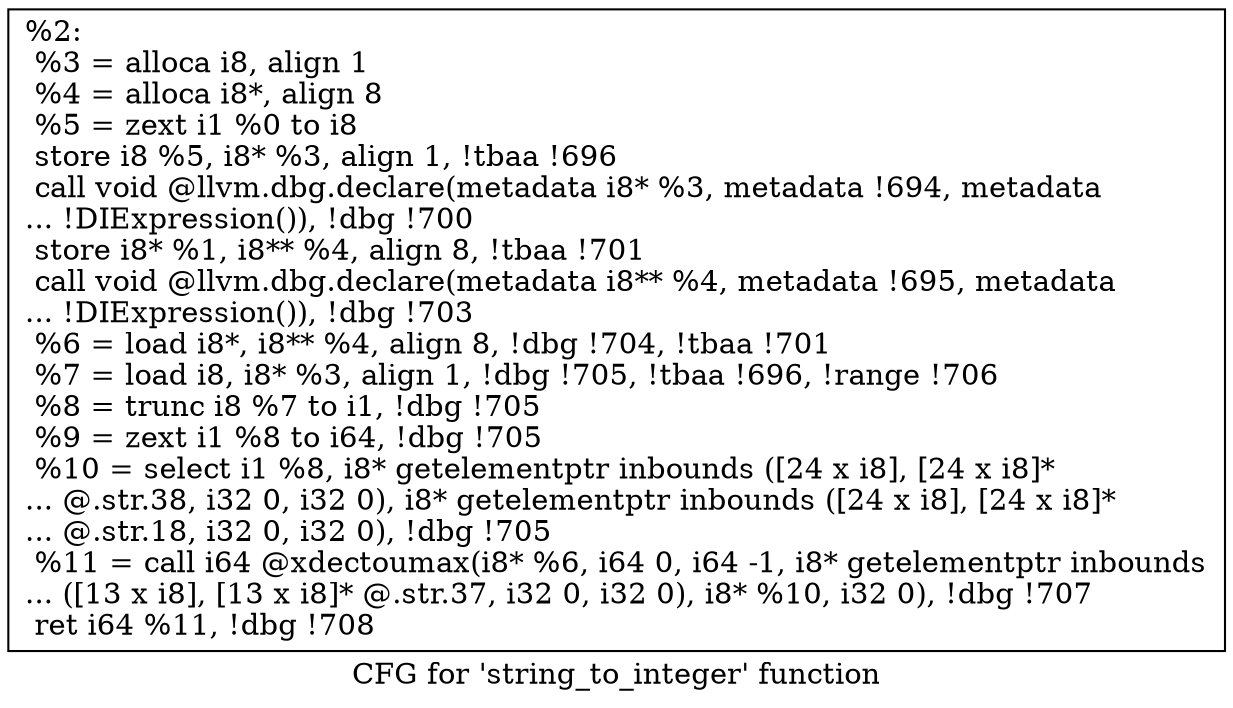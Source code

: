 digraph "CFG for 'string_to_integer' function" {
	label="CFG for 'string_to_integer' function";

	Node0x20e83a0 [shape=record,label="{%2:\l  %3 = alloca i8, align 1\l  %4 = alloca i8*, align 8\l  %5 = zext i1 %0 to i8\l  store i8 %5, i8* %3, align 1, !tbaa !696\l  call void @llvm.dbg.declare(metadata i8* %3, metadata !694, metadata\l... !DIExpression()), !dbg !700\l  store i8* %1, i8** %4, align 8, !tbaa !701\l  call void @llvm.dbg.declare(metadata i8** %4, metadata !695, metadata\l... !DIExpression()), !dbg !703\l  %6 = load i8*, i8** %4, align 8, !dbg !704, !tbaa !701\l  %7 = load i8, i8* %3, align 1, !dbg !705, !tbaa !696, !range !706\l  %8 = trunc i8 %7 to i1, !dbg !705\l  %9 = zext i1 %8 to i64, !dbg !705\l  %10 = select i1 %8, i8* getelementptr inbounds ([24 x i8], [24 x i8]*\l... @.str.38, i32 0, i32 0), i8* getelementptr inbounds ([24 x i8], [24 x i8]*\l... @.str.18, i32 0, i32 0), !dbg !705\l  %11 = call i64 @xdectoumax(i8* %6, i64 0, i64 -1, i8* getelementptr inbounds\l... ([13 x i8], [13 x i8]* @.str.37, i32 0, i32 0), i8* %10, i32 0), !dbg !707\l  ret i64 %11, !dbg !708\l}"];
}

